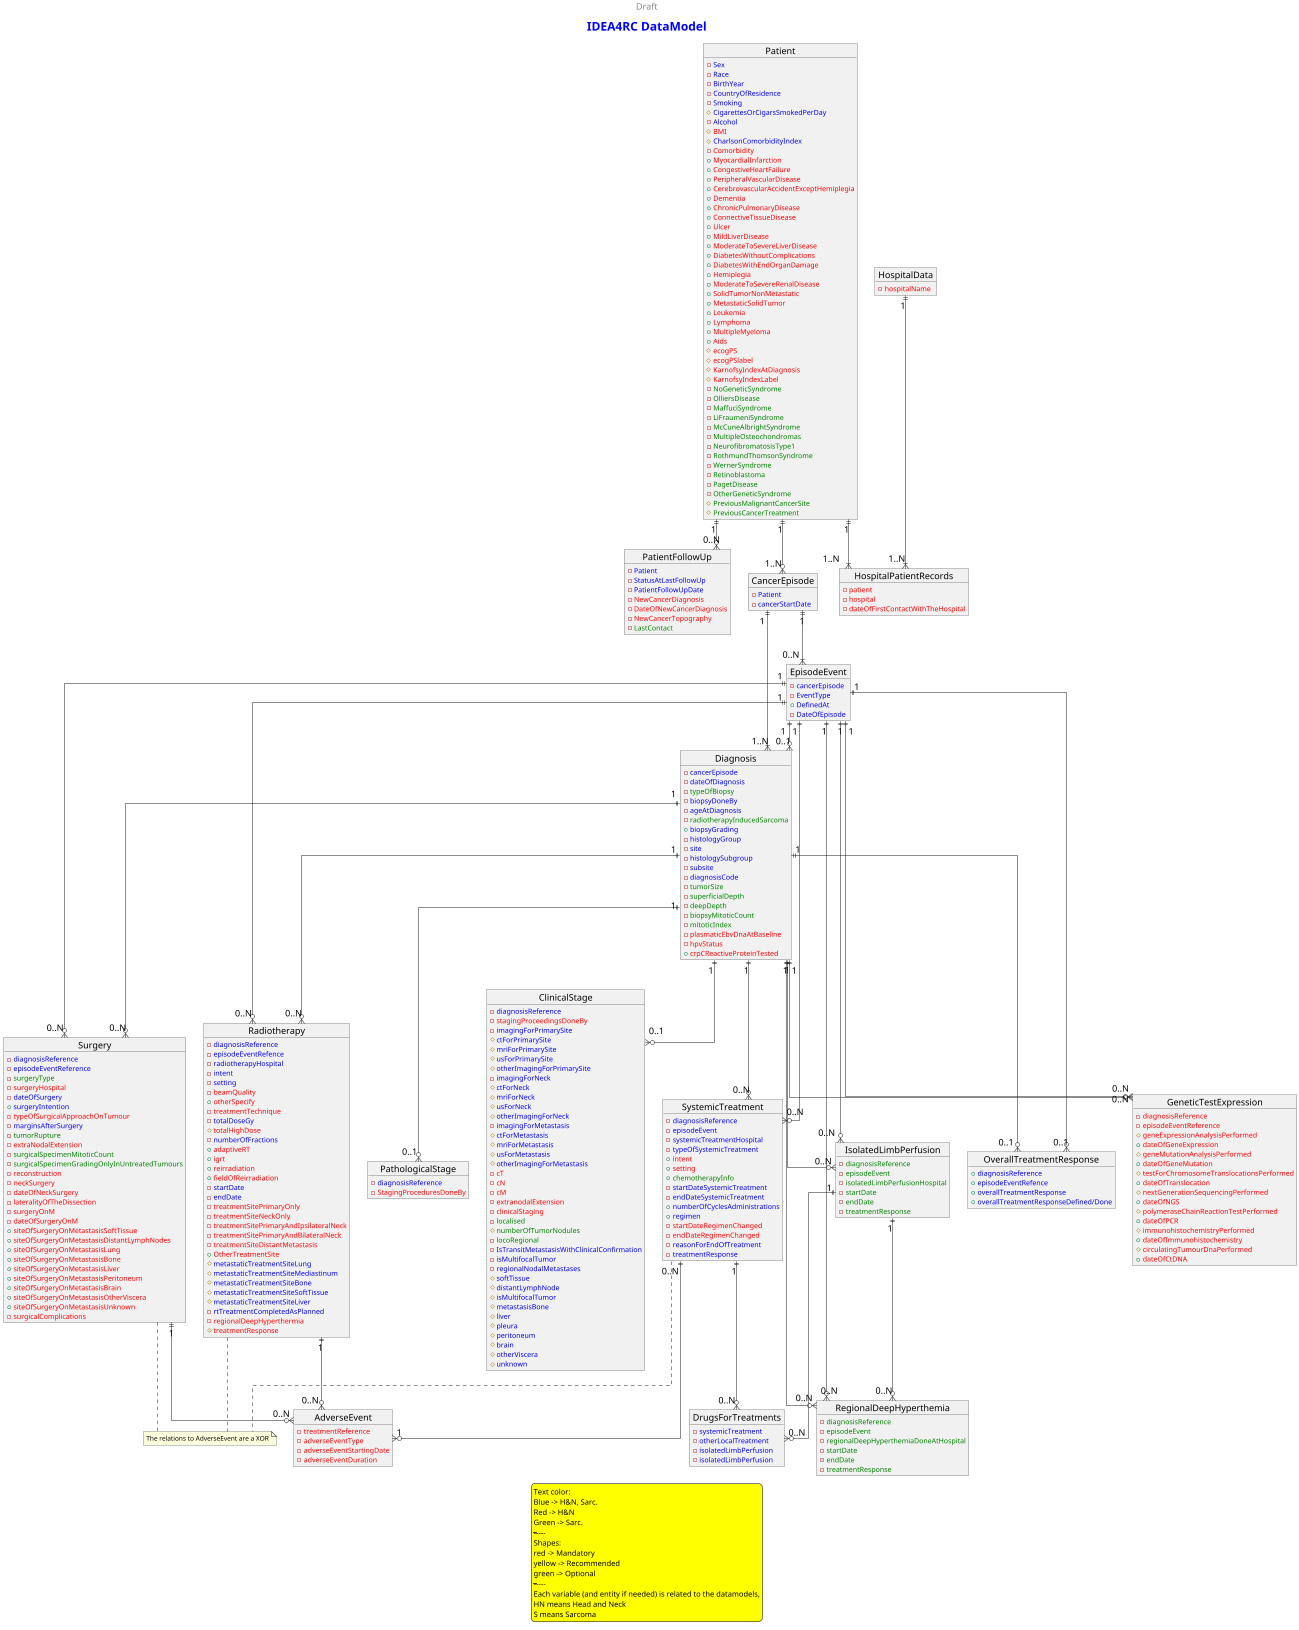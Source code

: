@startuml

<style>
title {
  HorizontalAlignment right
  FontSize 24
  FontColor blue
}

header {
  HorizontalAlignment center
  FontSize 18
  ' FontColor purple
}

footer {
  HorizontalAlignment left
  FontSize 28
  FontColor red
}

legend {
  FontSize 15
  BackGroundColor yellow
  Margin 10
  Padding 5
}

caption {
  FontSize 32
}

arrow {
  FontSize 18
  Padding 50
  Margin 50
}

</style>

header Draft

title IDEA4RC DataModel

' hide the spot
hide circle

' avoid problems with angled crows feet
skinparam linetype ortho
scale 0.5



object "Patient" as p {
- <color:blue>Sex</color>
- <color:blue>Race</color>
- <color:blue>BirthYear</color>
- <color:blue>CountryOfResidence</color>
- <color:blue>Smoking</color>
# <color:blue>CigarettesOrCigarsSmokedPerDay</color>
- <color:blue>Alcohol</color>
# <color:red>BMI</color>
# <color:blue>CharlsonComorbidityIndex</color>
- <color:red>Comorbidity</color>
+ <color:red>MyocardialInfarction</color>
+ <color:red>CongestiveHeartFailure</color>
+ <color:red>PeripheralVascularDisease</color>
+ <color:red>CerebrovascularAccidentExceptHemiplegia</color>
+ <color:red>Dementia</color>
+ <color:red>ChronicPulmonaryDisease</color>
+ <color:red>ConnectiveTissueDisease</color>
+ <color:red>Ulcer</color>
+ <color:red>MildLiverDisease</color>
+ <color:red>ModerateToSevereLiverDisease</color>
+ <color:red>DiabetesWithoutComplications</color>
+ <color:red>DiabetesWithEndOrganDamage</color>
+ <color:red>Hemiplegia</color>
+ <color:red>ModerateToSevereRenalDisease</color>
+ <color:red>SolidTumorNonMetastatic</color>
+ <color:red>MetastaticSolidTumor</color>
+ <color:red>Leukemia</color>
+ <color:red>Lymphoma</color>
+ <color:red>MultipleMyeloma</color>
+ <color:red>Aids</color>
# <color:red>ecogPS</color>
# <color:red>ecogPSlabel</color>
# <color:red>KarnofsyIndexAtDiagnosis</color>
# <color:red>KarnofsyIndexLabel</color>
- <color:green>NoGeneticSyndrome</color>
- <color:green>OlliersDisease</color>
- <color:green>MaffuciSyndrome</color>
- <color:green>LiFraumeniSyndrome</color>
- <color:green>McCuneAlbrightSyndrome</color>
- <color:green>MultipleOsteochondromas</color>
- <color:green>NeurofibromatosisType1</color>
- <color:green>RothmundThomsonSyndrome</color>
- <color:green>WernerSyndrome</color>
- <color:green>Retinoblastoma</color>
- <color:green>PagetDisease</color>
- <color:green>OtherGeneticSyndrome</color>
# <color:green>PreviousMalignantCancerSite</color>
# <color:green>PreviousCancerTreatment</color>

    }
object "CancerEpisode" as ce {
    - <color:blue>Patient</color>
- <color:blue>cancerStartDate</color>

    }
object "PatientFollowUp" as pfu {
- <color:blue>Patient</color>
- <color:blue>StatusAtLastFollowUp</color>
- <color:blue>PatientFollowUpDate</color>
- <color:red>NewCancerDiagnosis</color>
- <color:red>DateOfNewCancerDiagnosis</color>
- <color:red>NewCancerTopography</color>
- <color:green>LastContact</color>

    }
object "HospitalPatientRecords" as hpr {
    - <color:red>patient</color>
- <color:red>hospital</color>
- <color:red>dateOfFirstContactWithTheHospital</color>

    }


object "HospitalData" as hd {
    - <color:red>hospitalName</color>

    }
object "Diagnosis" as d {
    - <color:blue>cancerEpisode</color>
    - <color:blue>dateOfDiagnosis</color>
    - <color:green>typeOfBiopsy</color>
    - <color:blue>biopsyDoneBy</color>
    - <color:blue>ageAtDiagnosis</color>
    - <color:green>radiotherapyInducedSarcoma</color>
    + <color:blue>biopsyGrading</color>
    - <color:blue>histologyGroup</color>
    - <color:blue>site</color>
    - <color:blue>histologySubgroup</color>
    - <color:blue>subsite</color>
    - <color:blue>diagnosisCode</color>
    - <color:green>tumorSize</color>
    - <color:green>superficialDepth</color>
    - <color:green>deepDepth</color>
    - <color:green>biopsyMitoticCount</color>
    - <color:green>mitoticIndex</color>
    - <color:red>plasmaticEbvDnaAtBaseline</color>
    - <color:red>hpvStatus</color>
    + <color:red>crpCReactiveProteinTested</color>


}


object "EpisodeEvent" as ee {
    - <color:blue>cancerEpisode</color>
- <color:blue>EventType</color>
+ <color:blue>DefinedAt</color>
- <color:blue>DateOfEpisode</color>
   }
object "Surgery" as s {
    - <color:blue>diagnosisReference</color>
    - <color:blue>episodeEventReference</color>
    - <color:green>surgeryType</color>
    - <color:red>surgeryHospital</color>
    - <color:blue>dateOfSurgery</color>
    + <color:blue>surgeryIntention</color>
    - <color:red>typeOfSurgicalApproachOnTumour</color>
    - <color:blue>marginsAfterSurgery</color>
    - <color:green>tumorRupture</color>
    - <color:red>extraNodalExtension</color>
    - <color:green>surgicalSpecimenMitoticCount</color>
    - <color:green>surgicalSpecimenGradingOnlyInUntreatedTumours</color>
    - <color:red>reconstruction</color>
    - <color:red>neckSurgery</color>
    - <color:red>dateOfNeckSurgery</color>
    - <color:red>lateralityOfTheDissection</color>
    - <color:red>surgeryOnM</color>
    - <color:red>dateOfSurgeryOnM</color>
    + <color:red>siteOfSurgeryOnMetastasisSoftTissue</color>
    + <color:red>siteOfSurgeryOnMetastasisDistantLymphNodes</color>
    + <color:red>siteOfSurgeryOnMetastasisLung</color>
    + <color:red>siteOfSurgeryOnMetastasisBone</color>
    + <color:red>siteOfSurgeryOnMetastasisLiver</color>
    + <color:red>siteOfSurgeryOnMetastasisPeritoneum</color>
    + <color:red>siteOfSurgeryOnMetastasisBrain</color>
    + <color:red>siteOfSurgeryOnMetastasisOtherViscera</color>
    + <color:red>siteOfSurgeryOnMetastasisUnknown</color>
    - <color:red>surgicalComplications</color>
}

object "Radiotherapy" as r {
    - <color:blue>diagnosisReference</color>
    - <color:blue>episodeEventRefence</color>
    - <color:blue>radiotherapyHospital</color>
    - <color:blue>intent</color>
    - <color:blue>setting</color>
    - <color:red>beamQuality</color>
    + <color:red>otherSpecify</color>
    - <color:red>treatmentTechnique</color>
    - <color:blue>totalDoseGy</color>
    # <color:red>totalHighDose</color>
    - <color:blue>numberOfFractions</color>
    + <color:red>adaptiveRT</color>
    + <color:red>igrt</color>
    + <color:red>reirradiation</color>
    + <color:red>fieldOfReirradiation</color>
    - <color:blue>startDate</color>
    - <color:blue>endDate</color>
    - <color:red>treatmentSitePrimaryOnly</color>
    - <color:red>treatmentSiteNeckOnly</color>
    - <color:red>treatmentSitePrimaryAndIpsilateralNeck</color>
    - <color:red>treatmentSitePrimaryAndBilateralNeck</color>
    - <color:red>treatmentSiteDistantMetastasis</color>
    + <color:red>OtherTreatmentSite</color>
    # <color:blue>metastaticTreatmentSiteLung</color>
    # <color:blue>metastaticTreatmentSiteMediastinum</color>
    # <color:blue>metastaticTreatmentSiteBone</color>
    # <color:blue>metastaticTreatmentSiteSoftTissue</color>
    # <color:blue>metastaticTreatmentSiteLiver</color>
    - <color:blue>rtTreatmentCompletedAsPlanned</color>
    - <color:red>regionalDeepHyperthermia</color>
    # <color:red>treatmentResponse</color>
}
object "PathologicalStage" as ps {
    - <color:blue>diagnosisReference</color>
    - <color:red>StagingProceduresDoneBy</color>
    
}

object "ClinicalStage" as cs {
    - <color:blue>diagnosisReference</color>
    - <color:red>stagingProceedingsDoneBy</color>
    - <color:blue>imagingForPrimarySite</color>
    # <color:blue>ctForPrimarySite</color>
    # <color:blue>mriForPrimarySite</color>
    # <color:blue>usForPrimarySite</color>
    # <color:blue>otherImagingForPrimarySite</color>
    - <color:blue>imagingForNeck</color>
    # <color:blue>ctForNeck</color>
    # <color:blue>mriForNeck</color>
    # <color:blue>usForNeck</color>
    # <color:blue>otherImagingForNeck</color>
    - <color:blue>imagingForMetastasis</color>
    # <color:blue>ctForMetastasis</color>
    # <color:blue>mriForMetastasis</color>
    # <color:blue>usForMetastasis</color>
    # <color:blue>otherImagingForMetastasis</color>
    - <color:red>cT</color>
    - <color:red>cN</color>
    - <color:red>cM</color>
    - <color:red>extranodalExtension</color>
    - <color:red>clinicalStaging</color>
    - <color:green>localised</color>
    # <color:green>numberOfTumorNodules</color>
    - <color:green>locoRegional</color>
    - <color:blue>IsTransitMetastasisWithClinicalConfirmation</color>
    - <color:blue>isMultifocalTumor</color>
    - <color:blue>regionalNodalMetastases</color>
    # <color:blue>softTissue</color>
    # <color:blue>distantLymphNode</color>
    # <color:blue>isMultifocalTumor</color>
    # <color:blue>metastasisBone</color>
    # <color:blue>liver</color>
    # <color:blue>pleura</color>
    # <color:blue>peritoneum</color>
    # <color:blue>brain</color>
    # <color:blue>otherViscera</color>
    # <color:blue>unknown</color>
}
object "SystemicTreatment" as st {
    - <color:blue>diagnosisReference</color>
    - <color:blue>episodeEvent</color>
    - <color:blue>systemicTreatmentHospital</color>
    - <color:blue>typeOfSystemicTreatment</color>
    + <color:red>intent</color>
    + <color:red>setting</color>
    + <color:green>chemotherapyInfo</color>
    - <color:blue>startDateSystemicTreatment</color>
    - <color:blue>endDateSystemicTreatment</color>
    + <color:blue>numberOfCyclesAdministrations</color>
    + <color:blue>regimen</color>
    - <color:red>startDateRegimenChanged</color>
    - <color:red>endDateRegimenChanged</color>
    - <color:blue>reasonForEndOfTreatment</color>
    - <color:blue>treatmentResponse</color>
}
object "IsolatedLimbPerfusion" as ilp {
    - <color:green>diagnosisReference</color>
    - <color:green>episodeEvent</color>
    - <color:green>isolatedLimbPerfusionHospital</color>
    - <color:green>startDate</color>
    - <color:green>endDate</color>
    - <color:green>treatmentResponse</color>
}
object "OverallTreatmentResponse" as otr {
    + <color:blue>diagnosisReference</color>
    + <color:blue>episodeEventRefence</color>
    + <color:blue>overallTreatmentResponse</color>
    + <color:blue>overallTreatmentResponseDefined/Done</color>
}
object "GeneticTestExpression" as gte {
    - <color:red>diagnosisReference</color>
    - <color:red>episodeEventReference</color>
    # <color:red>geneExpressionAnalysisPerformed</color>
    + <color:red>dateOfGeneExpression</color>
    # <color:red>geneMutationAnalysisPerformed</color>
    + <color:red>dateOfGeneMutation</color>
    # <color:red>testForChromosomeTranslocationsPerformed</color>
    + <color:red>dateOfTranslocation</color>
    # <color:red>nextGenerationSequencingPerformed</color>
    + <color:red>dateOfNGS</color>
    # <color:red>polymeraseChainReactionTestPerformed</color>
    + <color:red>dateOfPCR</color>
    # <color:red>immunohistochemistryPerformed</color>
    + <color:red>dateOfImmunohistochemistry</color>
    # <color:red>circulatingTumourDnaPerformed</color>
    + <color:red>dateOfCtDNA</color>
}
object "AdverseEvent" as ae {
    - <color:red>treatmentReference</color>
    - <color:red>adverseEventType</color>
    - <color:red>adverseEventStartingDate</color>
    - <color:red>adverseEventDuration</color>
}
object "DrugsForTreatments" as dft {
    - <color:blue>systemicTreatment</color>
    - <color:blue>otherLocalTreatment</color>
    - <color:blue>isolatedLimbPerfusion</color>
    - <color:blue>isolatedLimbPerfusion</color>
}
object "RegionalDeepHyperthemia" as rdh {
    - <color:green>diagnosisReference</color>
    - <color:green>episodeEvent</color>
    - <color:green>regionalDeepHyperthemiaDoneAtHospital</color>
    - <color:green>startDate</color>
    - <color:green>endDate</color>
    - <color:green>treatmentResponse</color>
}

p "1" ||--|{ "1..N" hpr
p "1" ||--o{ "0..N" pfu
p "1" ||--o{ "1..N" ce
ce "1" ||--|{ "1..N" d
ce "1" ||--|{ "0..N" ee
hd "1" ||--|{ "1..N" hpr
ee "1" ||--o{ "0..N" r  
ee "1" ||--o{ "0..N" s 
ee "1" ||--o{ "0..1" d
ee "1" ||--o{ "0..N" st
ee "1" ||--o{ "0..N" rdh
ee "1" ||--o{ "0..N" ilp
ee "1" ||--o{ "0..N" gte
ee "1" ||--o{ "0..1" otr
d "1" ||--o{ "0..N" r
d "1" ||--o{ "0..N" s
d "1" ||--o{ "0..1" ps
d "1" ||--o{ "0..1" cs
d "1" ||--o{ "0..N" st
d "1" ||--o{ "0..N" rdh
d "1" ||--o{ "0..N" ilp
d "1" ||--o{ "0..N" gte
d "1" ||--o{ "0..1" otr
st "1"||--o{ "0..N" dft
ilp "1"||--o{ "0..N" dft
ilp "1"||--o{ "0..N" rdh



note as N1
The relations to AdverseEvent are a XOR
end note

s "1" ||--o{ "0..N" ae
'note on link: XOR
st "0..N" ||--o{ "1" ae
'note on link: XOR
r "1" ||--o{ "0..N" ae
'note on link: XOR

s .. N1
st .. N1
r .. N1
legend
Text color:
Blue -> H&N, Sarc. 
Red -> H&N
Green -> Sarc.
---------
Shapes:
red -> Mandatory
yellow -> Recommended
green -> Optional
---------
Each variable (and entity if needed) is related to the datamodels,
HN means Head and Neck
S means Sarcoma
end legend
@enduml